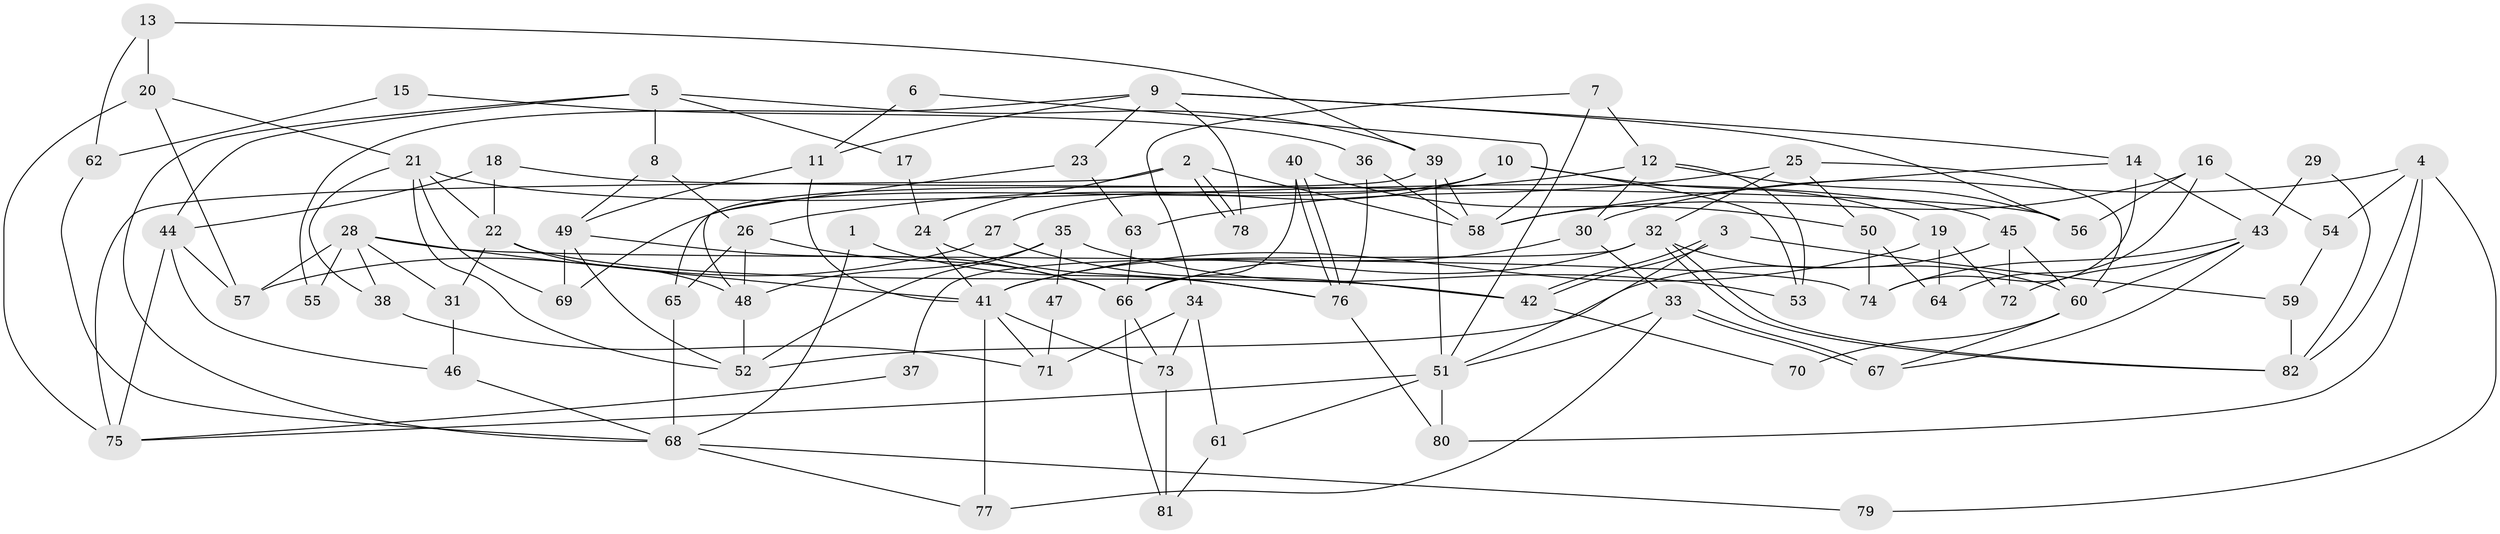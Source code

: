 // coarse degree distribution, {6: 0.21951219512195122, 5: 0.3170731707317073, 7: 0.04878048780487805, 8: 0.07317073170731707, 11: 0.024390243902439025, 4: 0.17073170731707318, 2: 0.04878048780487805, 3: 0.07317073170731707, 9: 0.024390243902439025}
// Generated by graph-tools (version 1.1) at 2025/37/03/04/25 23:37:05]
// undirected, 82 vertices, 164 edges
graph export_dot {
  node [color=gray90,style=filled];
  1;
  2;
  3;
  4;
  5;
  6;
  7;
  8;
  9;
  10;
  11;
  12;
  13;
  14;
  15;
  16;
  17;
  18;
  19;
  20;
  21;
  22;
  23;
  24;
  25;
  26;
  27;
  28;
  29;
  30;
  31;
  32;
  33;
  34;
  35;
  36;
  37;
  38;
  39;
  40;
  41;
  42;
  43;
  44;
  45;
  46;
  47;
  48;
  49;
  50;
  51;
  52;
  53;
  54;
  55;
  56;
  57;
  58;
  59;
  60;
  61;
  62;
  63;
  64;
  65;
  66;
  67;
  68;
  69;
  70;
  71;
  72;
  73;
  74;
  75;
  76;
  77;
  78;
  79;
  80;
  81;
  82;
  1 -- 76;
  1 -- 68;
  2 -- 24;
  2 -- 78;
  2 -- 78;
  2 -- 58;
  2 -- 75;
  3 -- 51;
  3 -- 42;
  3 -- 42;
  3 -- 59;
  4 -- 54;
  4 -- 30;
  4 -- 79;
  4 -- 80;
  4 -- 82;
  5 -- 44;
  5 -- 68;
  5 -- 8;
  5 -- 17;
  5 -- 39;
  6 -- 58;
  6 -- 11;
  7 -- 12;
  7 -- 51;
  7 -- 34;
  8 -- 26;
  8 -- 49;
  9 -- 23;
  9 -- 14;
  9 -- 11;
  9 -- 55;
  9 -- 56;
  9 -- 78;
  10 -- 69;
  10 -- 53;
  10 -- 19;
  10 -- 27;
  11 -- 49;
  11 -- 41;
  12 -- 56;
  12 -- 26;
  12 -- 30;
  12 -- 53;
  13 -- 20;
  13 -- 39;
  13 -- 62;
  14 -- 74;
  14 -- 58;
  14 -- 43;
  15 -- 62;
  15 -- 36;
  16 -- 58;
  16 -- 64;
  16 -- 54;
  16 -- 56;
  17 -- 24;
  18 -- 22;
  18 -- 56;
  18 -- 44;
  19 -- 72;
  19 -- 41;
  19 -- 64;
  20 -- 21;
  20 -- 57;
  20 -- 75;
  21 -- 22;
  21 -- 52;
  21 -- 38;
  21 -- 45;
  21 -- 69;
  22 -- 48;
  22 -- 42;
  22 -- 31;
  23 -- 48;
  23 -- 63;
  24 -- 76;
  24 -- 41;
  25 -- 60;
  25 -- 32;
  25 -- 50;
  25 -- 63;
  26 -- 65;
  26 -- 66;
  26 -- 48;
  27 -- 57;
  27 -- 42;
  28 -- 74;
  28 -- 41;
  28 -- 31;
  28 -- 38;
  28 -- 55;
  28 -- 57;
  29 -- 43;
  29 -- 82;
  30 -- 33;
  30 -- 66;
  31 -- 46;
  32 -- 82;
  32 -- 82;
  32 -- 41;
  32 -- 37;
  32 -- 60;
  33 -- 67;
  33 -- 67;
  33 -- 51;
  33 -- 77;
  34 -- 71;
  34 -- 61;
  34 -- 73;
  35 -- 48;
  35 -- 52;
  35 -- 47;
  35 -- 53;
  36 -- 58;
  36 -- 76;
  37 -- 75;
  38 -- 71;
  39 -- 51;
  39 -- 58;
  39 -- 65;
  40 -- 76;
  40 -- 76;
  40 -- 66;
  40 -- 50;
  41 -- 71;
  41 -- 73;
  41 -- 77;
  42 -- 70;
  43 -- 67;
  43 -- 60;
  43 -- 72;
  43 -- 74;
  44 -- 75;
  44 -- 46;
  44 -- 57;
  45 -- 60;
  45 -- 52;
  45 -- 72;
  46 -- 68;
  47 -- 71;
  48 -- 52;
  49 -- 66;
  49 -- 52;
  49 -- 69;
  50 -- 64;
  50 -- 74;
  51 -- 61;
  51 -- 75;
  51 -- 80;
  54 -- 59;
  59 -- 82;
  60 -- 67;
  60 -- 70;
  61 -- 81;
  62 -- 68;
  63 -- 66;
  65 -- 68;
  66 -- 73;
  66 -- 81;
  68 -- 77;
  68 -- 79;
  73 -- 81;
  76 -- 80;
}
